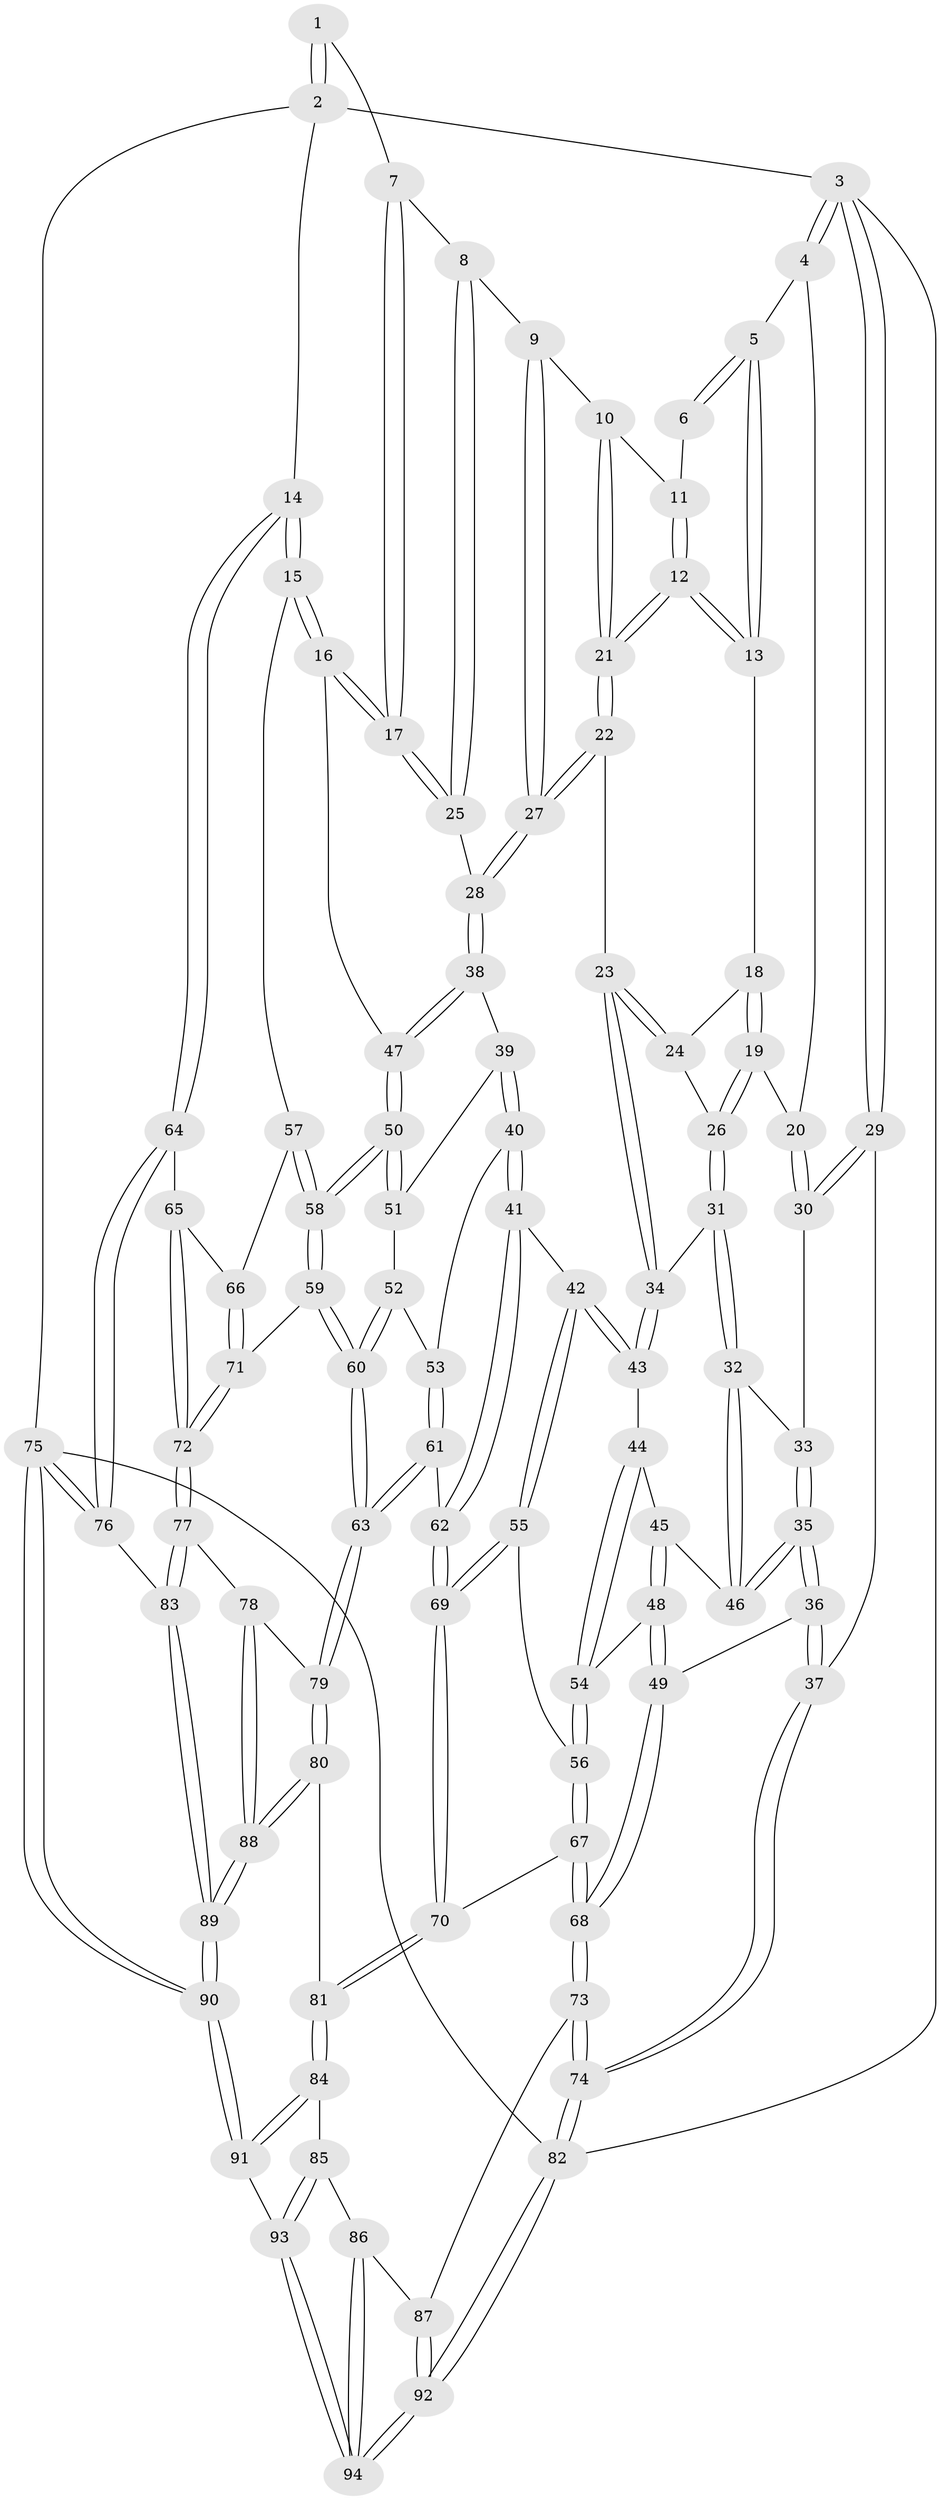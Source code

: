 // Generated by graph-tools (version 1.1) at 2025/51/03/09/25 03:51:10]
// undirected, 94 vertices, 232 edges
graph export_dot {
graph [start="1"]
  node [color=gray90,style=filled];
  1 [pos="+0.7267604012814161+0"];
  2 [pos="+1+0"];
  3 [pos="+0+0"];
  4 [pos="+0.2063178616138164+0"];
  5 [pos="+0.31624592848858973+0"];
  6 [pos="+0.4479817119957609+0"];
  7 [pos="+0.7217650322933858+0"];
  8 [pos="+0.6501191500966216+0.04613819148299087"];
  9 [pos="+0.5855709575357408+0.079845509177578"];
  10 [pos="+0.566258370516206+0.0722724401897102"];
  11 [pos="+0.5203328324970028+0.009977076997385514"];
  12 [pos="+0.41512402807785054+0.09740235789907357"];
  13 [pos="+0.3567042234573776+0.010614403046512908"];
  14 [pos="+1+0.1660060408747313"];
  15 [pos="+1+0.17027675970262654"];
  16 [pos="+0.8804799586186949+0.21676125705258498"];
  17 [pos="+0.8758399035322747+0.2141218112912057"];
  18 [pos="+0.29104876233082455+0.08489052134362911"];
  19 [pos="+0.1692661324071605+0.12360113493450056"];
  20 [pos="+0.15325581760439494+0.11989807648426294"];
  21 [pos="+0.4196727911194694+0.1075960613283115"];
  22 [pos="+0.42157424008554245+0.19348684929740798"];
  23 [pos="+0.39597281021387293+0.2162793710961792"];
  24 [pos="+0.29519456513616593+0.12154374388814983"];
  25 [pos="+0.7605910606995986+0.19142398767462804"];
  26 [pos="+0.26244658371599383+0.1925691560741578"];
  27 [pos="+0.5628254718499194+0.22641777784387088"];
  28 [pos="+0.5884462097109143+0.2530825666849948"];
  29 [pos="+0+0.17975251980021562"];
  30 [pos="+0.09741744072622913+0.16019447508513932"];
  31 [pos="+0.2842321809290984+0.22376194088316279"];
  32 [pos="+0.2288066709845569+0.29361156131035604"];
  33 [pos="+0.1471051124125912+0.24319912882271494"];
  34 [pos="+0.39354613808194144+0.21909510535366888"];
  35 [pos="+0.046924467653303326+0.4587066890587064"];
  36 [pos="+0.04111784884771736+0.46551184295546283"];
  37 [pos="+0+0.422513591206108"];
  38 [pos="+0.5864388834230041+0.3039356335503983"];
  39 [pos="+0.5748950586395674+0.34891938554389673"];
  40 [pos="+0.5228242423200518+0.4008950666331576"];
  41 [pos="+0.4652734077703269+0.41137762552830204"];
  42 [pos="+0.43829763426766494+0.4044798902430414"];
  43 [pos="+0.3914645590983009+0.37023095244643234"];
  44 [pos="+0.3257136288174326+0.38488906628389474"];
  45 [pos="+0.2760327645883686+0.357277351407757"];
  46 [pos="+0.22994015559651704+0.3065987190202959"];
  47 [pos="+0.8131427984890313+0.3595573535811293"];
  48 [pos="+0.17898633502707825+0.44381327884022165"];
  49 [pos="+0.04431382717448827+0.46786890776239065"];
  50 [pos="+0.7957587553467522+0.42588574881876307"];
  51 [pos="+0.656055533213472+0.4005308312956678"];
  52 [pos="+0.64192960278362+0.47530523587462664"];
  53 [pos="+0.5288656939495608+0.4111206645165775"];
  54 [pos="+0.2869449397706157+0.46098110731054137"];
  55 [pos="+0.37395735361664023+0.5111039723162484"];
  56 [pos="+0.29406120666605384+0.5144685711313862"];
  57 [pos="+0.9418327712531436+0.4170797069047775"];
  58 [pos="+0.8063983180724064+0.49404978456765763"];
  59 [pos="+0.8079668006763951+0.5103331843796587"];
  60 [pos="+0.6803523577202794+0.592951499649548"];
  61 [pos="+0.5953381538373583+0.5752681332696715"];
  62 [pos="+0.4685597429649123+0.562602814196221"];
  63 [pos="+0.654999625560832+0.6188167765604915"];
  64 [pos="+1+0.5110121628749886"];
  65 [pos="+1+0.5216934412803695"];
  66 [pos="+0.9267356906594145+0.5195320932167984"];
  67 [pos="+0.20688976942264525+0.6799495736315644"];
  68 [pos="+0.20602838538741522+0.6801639517476865"];
  69 [pos="+0.42160453056064023+0.6003835247032293"];
  70 [pos="+0.37701668563630025+0.7002524803485326"];
  71 [pos="+0.8277965569585791+0.5220207875692822"];
  72 [pos="+0.8888848885951826+0.6848875416990817"];
  73 [pos="+0.1547223736950621+0.7639434501763679"];
  74 [pos="+0+1"];
  75 [pos="+1+1"];
  76 [pos="+1+0.8109603264886605"];
  77 [pos="+0.9093423027391132+0.7675657739507626"];
  78 [pos="+0.8715250093133341+0.778968328698313"];
  79 [pos="+0.6406713216855684+0.722497201264619"];
  80 [pos="+0.5796404693805456+0.78840017513503"];
  81 [pos="+0.4940403256479742+0.8001387166325915"];
  82 [pos="+0+1"];
  83 [pos="+0.9711595645270672+0.784191827570179"];
  84 [pos="+0.4676894931298852+0.846823970673268"];
  85 [pos="+0.41958592891146973+0.8867703100918904"];
  86 [pos="+0.27641052288668133+0.9348866337283932"];
  87 [pos="+0.22157836257207947+0.8798124666268065"];
  88 [pos="+0.7308364582704077+1"];
  89 [pos="+0.762660166016794+1"];
  90 [pos="+0.7626769856982701+1"];
  91 [pos="+0.5544540859087154+1"];
  92 [pos="+0+1"];
  93 [pos="+0.38138850436477906+1"];
  94 [pos="+0.2569477860820933+1"];
  1 -- 2;
  1 -- 2;
  1 -- 7;
  2 -- 3;
  2 -- 14;
  2 -- 75;
  3 -- 4;
  3 -- 4;
  3 -- 29;
  3 -- 29;
  3 -- 82;
  4 -- 5;
  4 -- 20;
  5 -- 6;
  5 -- 6;
  5 -- 13;
  5 -- 13;
  6 -- 11;
  7 -- 8;
  7 -- 17;
  7 -- 17;
  8 -- 9;
  8 -- 25;
  8 -- 25;
  9 -- 10;
  9 -- 27;
  9 -- 27;
  10 -- 11;
  10 -- 21;
  10 -- 21;
  11 -- 12;
  11 -- 12;
  12 -- 13;
  12 -- 13;
  12 -- 21;
  12 -- 21;
  13 -- 18;
  14 -- 15;
  14 -- 15;
  14 -- 64;
  14 -- 64;
  15 -- 16;
  15 -- 16;
  15 -- 57;
  16 -- 17;
  16 -- 17;
  16 -- 47;
  17 -- 25;
  17 -- 25;
  18 -- 19;
  18 -- 19;
  18 -- 24;
  19 -- 20;
  19 -- 26;
  19 -- 26;
  20 -- 30;
  20 -- 30;
  21 -- 22;
  21 -- 22;
  22 -- 23;
  22 -- 27;
  22 -- 27;
  23 -- 24;
  23 -- 24;
  23 -- 34;
  23 -- 34;
  24 -- 26;
  25 -- 28;
  26 -- 31;
  26 -- 31;
  27 -- 28;
  27 -- 28;
  28 -- 38;
  28 -- 38;
  29 -- 30;
  29 -- 30;
  29 -- 37;
  30 -- 33;
  31 -- 32;
  31 -- 32;
  31 -- 34;
  32 -- 33;
  32 -- 46;
  32 -- 46;
  33 -- 35;
  33 -- 35;
  34 -- 43;
  34 -- 43;
  35 -- 36;
  35 -- 36;
  35 -- 46;
  35 -- 46;
  36 -- 37;
  36 -- 37;
  36 -- 49;
  37 -- 74;
  37 -- 74;
  38 -- 39;
  38 -- 47;
  38 -- 47;
  39 -- 40;
  39 -- 40;
  39 -- 51;
  40 -- 41;
  40 -- 41;
  40 -- 53;
  41 -- 42;
  41 -- 62;
  41 -- 62;
  42 -- 43;
  42 -- 43;
  42 -- 55;
  42 -- 55;
  43 -- 44;
  44 -- 45;
  44 -- 54;
  44 -- 54;
  45 -- 46;
  45 -- 48;
  45 -- 48;
  47 -- 50;
  47 -- 50;
  48 -- 49;
  48 -- 49;
  48 -- 54;
  49 -- 68;
  49 -- 68;
  50 -- 51;
  50 -- 51;
  50 -- 58;
  50 -- 58;
  51 -- 52;
  52 -- 53;
  52 -- 60;
  52 -- 60;
  53 -- 61;
  53 -- 61;
  54 -- 56;
  54 -- 56;
  55 -- 56;
  55 -- 69;
  55 -- 69;
  56 -- 67;
  56 -- 67;
  57 -- 58;
  57 -- 58;
  57 -- 66;
  58 -- 59;
  58 -- 59;
  59 -- 60;
  59 -- 60;
  59 -- 71;
  60 -- 63;
  60 -- 63;
  61 -- 62;
  61 -- 63;
  61 -- 63;
  62 -- 69;
  62 -- 69;
  63 -- 79;
  63 -- 79;
  64 -- 65;
  64 -- 76;
  64 -- 76;
  65 -- 66;
  65 -- 72;
  65 -- 72;
  66 -- 71;
  66 -- 71;
  67 -- 68;
  67 -- 68;
  67 -- 70;
  68 -- 73;
  68 -- 73;
  69 -- 70;
  69 -- 70;
  70 -- 81;
  70 -- 81;
  71 -- 72;
  71 -- 72;
  72 -- 77;
  72 -- 77;
  73 -- 74;
  73 -- 74;
  73 -- 87;
  74 -- 82;
  74 -- 82;
  75 -- 76;
  75 -- 76;
  75 -- 90;
  75 -- 90;
  75 -- 82;
  76 -- 83;
  77 -- 78;
  77 -- 83;
  77 -- 83;
  78 -- 79;
  78 -- 88;
  78 -- 88;
  79 -- 80;
  79 -- 80;
  80 -- 81;
  80 -- 88;
  80 -- 88;
  81 -- 84;
  81 -- 84;
  82 -- 92;
  82 -- 92;
  83 -- 89;
  83 -- 89;
  84 -- 85;
  84 -- 91;
  84 -- 91;
  85 -- 86;
  85 -- 93;
  85 -- 93;
  86 -- 87;
  86 -- 94;
  86 -- 94;
  87 -- 92;
  87 -- 92;
  88 -- 89;
  88 -- 89;
  89 -- 90;
  89 -- 90;
  90 -- 91;
  90 -- 91;
  91 -- 93;
  92 -- 94;
  92 -- 94;
  93 -- 94;
  93 -- 94;
}
